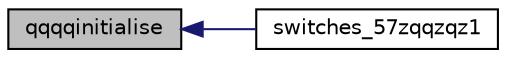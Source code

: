digraph "qqqqinitialise"
{
  edge [fontname="Helvetica",fontsize="10",labelfontname="Helvetica",labelfontsize="10"];
  node [fontname="Helvetica",fontsize="10",shape=record];
  rankdir="LR";
  Node1652 [label="qqqqinitialise",height=0.2,width=0.4,color="black", fillcolor="grey75", style="filled", fontcolor="black"];
  Node1652 -> Node1653 [dir="back",color="midnightblue",fontsize="10",style="solid",fontname="Helvetica"];
  Node1653 [label="switches_57zqqzqz1",height=0.2,width=0.4,color="black", fillcolor="white", style="filled",URL="$inszt__switches_8c.html#a2552f0dd48a62482bcaeb5e7ea4b1b51"];
}
